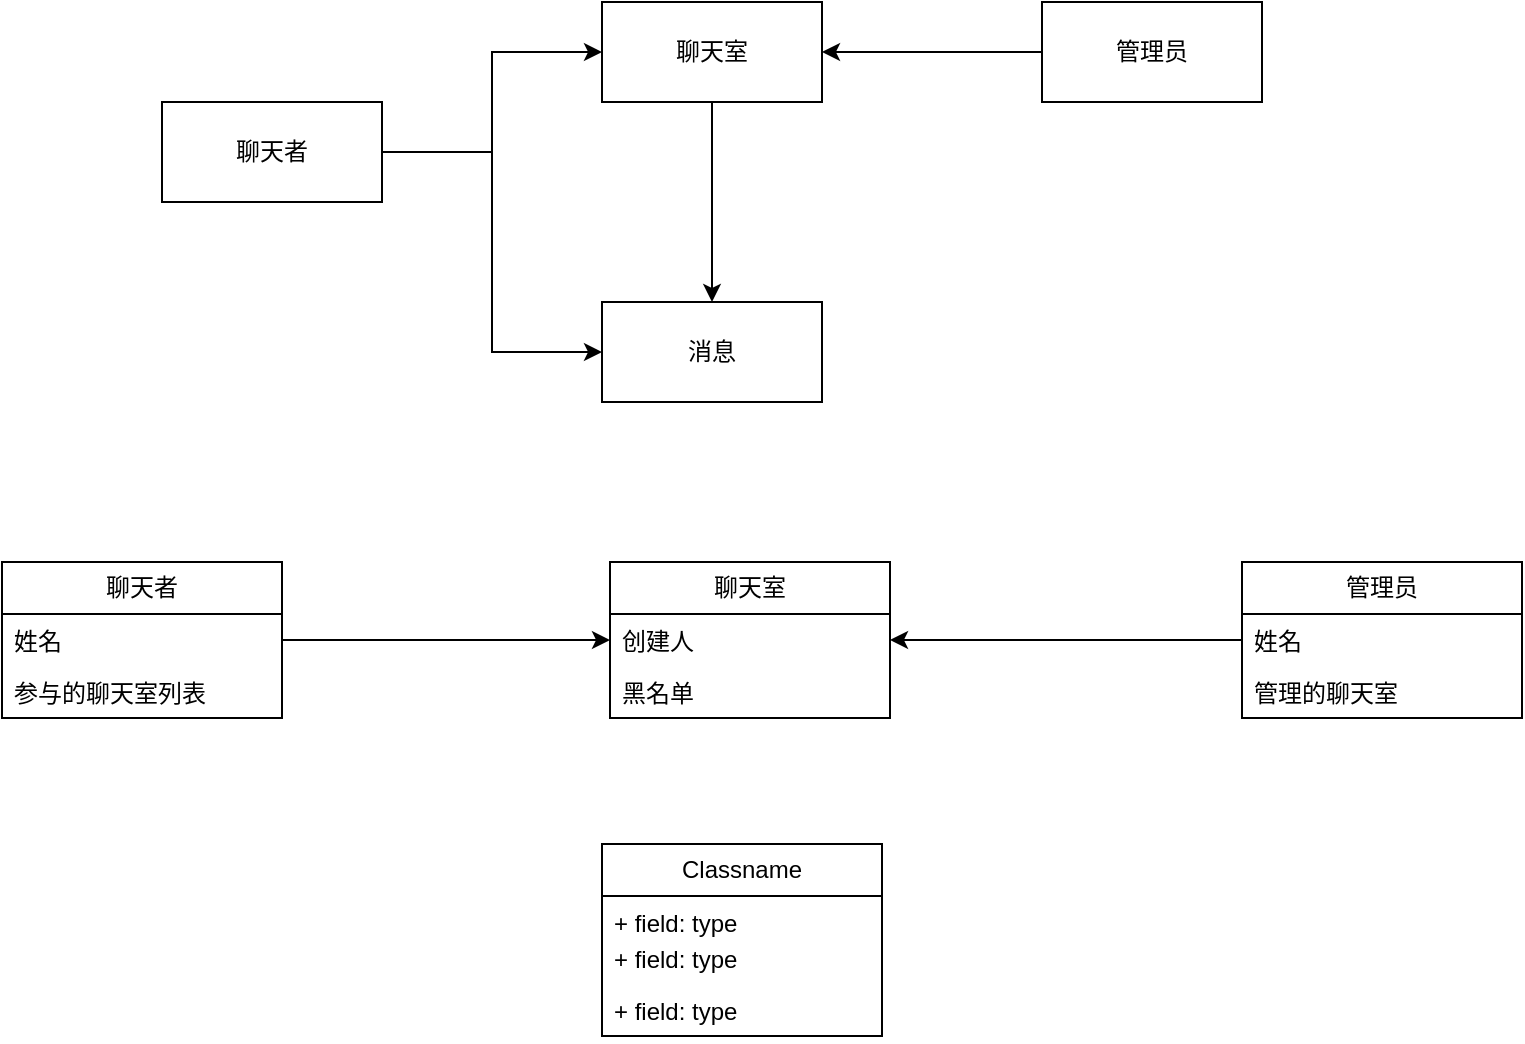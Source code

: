 <mxfile version="26.0.16">
  <diagram name="第 1 页" id="87VuQvJcL0TldmlzwdhA">
    <mxGraphModel dx="901" dy="631" grid="1" gridSize="10" guides="1" tooltips="1" connect="1" arrows="1" fold="1" page="1" pageScale="1" pageWidth="827" pageHeight="1169" math="0" shadow="0">
      <root>
        <mxCell id="0" />
        <mxCell id="1" parent="0" />
        <mxCell id="w6_yl8FeevtU8nksJMqK-15" value="" style="edgeStyle=orthogonalEdgeStyle;rounded=0;orthogonalLoop=1;jettySize=auto;html=1;" edge="1" parent="1" source="w6_yl8FeevtU8nksJMqK-12" target="w6_yl8FeevtU8nksJMqK-13">
          <mxGeometry relative="1" as="geometry" />
        </mxCell>
        <mxCell id="w6_yl8FeevtU8nksJMqK-22" style="edgeStyle=orthogonalEdgeStyle;rounded=0;orthogonalLoop=1;jettySize=auto;html=1;entryX=0;entryY=0.5;entryDx=0;entryDy=0;" edge="1" parent="1" source="w6_yl8FeevtU8nksJMqK-12" target="w6_yl8FeevtU8nksJMqK-21">
          <mxGeometry relative="1" as="geometry" />
        </mxCell>
        <mxCell id="w6_yl8FeevtU8nksJMqK-12" value="聊天者" style="html=1;whiteSpace=wrap;" vertex="1" parent="1">
          <mxGeometry x="120" y="110" width="110" height="50" as="geometry" />
        </mxCell>
        <mxCell id="w6_yl8FeevtU8nksJMqK-23" value="" style="edgeStyle=orthogonalEdgeStyle;rounded=0;orthogonalLoop=1;jettySize=auto;html=1;exitX=0.5;exitY=1;exitDx=0;exitDy=0;entryX=0.5;entryY=0;entryDx=0;entryDy=0;" edge="1" parent="1" source="w6_yl8FeevtU8nksJMqK-13" target="w6_yl8FeevtU8nksJMqK-21">
          <mxGeometry relative="1" as="geometry">
            <mxPoint x="500" y="170" as="sourcePoint" />
            <mxPoint x="340" y="190" as="targetPoint" />
          </mxGeometry>
        </mxCell>
        <mxCell id="w6_yl8FeevtU8nksJMqK-13" value="聊天室" style="html=1;whiteSpace=wrap;" vertex="1" parent="1">
          <mxGeometry x="340" y="60" width="110" height="50" as="geometry" />
        </mxCell>
        <mxCell id="w6_yl8FeevtU8nksJMqK-16" style="edgeStyle=orthogonalEdgeStyle;rounded=0;orthogonalLoop=1;jettySize=auto;html=1;" edge="1" parent="1" source="w6_yl8FeevtU8nksJMqK-14" target="w6_yl8FeevtU8nksJMqK-13">
          <mxGeometry relative="1" as="geometry" />
        </mxCell>
        <mxCell id="w6_yl8FeevtU8nksJMqK-14" value="管理员" style="html=1;whiteSpace=wrap;" vertex="1" parent="1">
          <mxGeometry x="560" y="60" width="110" height="50" as="geometry" />
        </mxCell>
        <mxCell id="w6_yl8FeevtU8nksJMqK-43" style="edgeStyle=orthogonalEdgeStyle;rounded=0;orthogonalLoop=1;jettySize=auto;html=1;entryX=0;entryY=0.5;entryDx=0;entryDy=0;" edge="1" parent="1" source="w6_yl8FeevtU8nksJMqK-17" target="w6_yl8FeevtU8nksJMqK-26">
          <mxGeometry relative="1" as="geometry" />
        </mxCell>
        <mxCell id="w6_yl8FeevtU8nksJMqK-17" value="聊天者" style="swimlane;fontStyle=0;childLayout=stackLayout;horizontal=1;startSize=26;fillColor=none;horizontalStack=0;resizeParent=1;resizeParentMax=0;resizeLast=0;collapsible=1;marginBottom=0;whiteSpace=wrap;html=1;" vertex="1" parent="1">
          <mxGeometry x="40" y="340" width="140" height="78" as="geometry" />
        </mxCell>
        <mxCell id="w6_yl8FeevtU8nksJMqK-18" value="姓名&lt;div&gt;&lt;br&gt;&lt;/div&gt;" style="text;strokeColor=none;fillColor=none;align=left;verticalAlign=top;spacingLeft=4;spacingRight=4;overflow=hidden;rotatable=0;points=[[0,0.5],[1,0.5]];portConstraint=eastwest;whiteSpace=wrap;html=1;" vertex="1" parent="w6_yl8FeevtU8nksJMqK-17">
          <mxGeometry y="26" width="140" height="26" as="geometry" />
        </mxCell>
        <mxCell id="w6_yl8FeevtU8nksJMqK-20" value="参与的聊天室列表" style="text;strokeColor=none;fillColor=none;align=left;verticalAlign=top;spacingLeft=4;spacingRight=4;overflow=hidden;rotatable=0;points=[[0,0.5],[1,0.5]];portConstraint=eastwest;whiteSpace=wrap;html=1;" vertex="1" parent="w6_yl8FeevtU8nksJMqK-17">
          <mxGeometry y="52" width="140" height="26" as="geometry" />
        </mxCell>
        <mxCell id="w6_yl8FeevtU8nksJMqK-21" value="消息" style="html=1;whiteSpace=wrap;" vertex="1" parent="1">
          <mxGeometry x="340" y="210" width="110" height="50" as="geometry" />
        </mxCell>
        <object label="聊天室" 创建时间="" id="w6_yl8FeevtU8nksJMqK-25">
          <mxCell style="swimlane;fontStyle=0;childLayout=stackLayout;horizontal=1;startSize=26;fillColor=none;horizontalStack=0;resizeParent=1;resizeParentMax=0;resizeLast=0;collapsible=1;marginBottom=0;whiteSpace=wrap;html=1;" vertex="1" parent="1">
            <mxGeometry x="344" y="340" width="140" height="78" as="geometry" />
          </mxCell>
        </object>
        <mxCell id="w6_yl8FeevtU8nksJMqK-26" value="创建人" style="text;strokeColor=none;fillColor=none;align=left;verticalAlign=top;spacingLeft=4;spacingRight=4;overflow=hidden;rotatable=0;points=[[0,0.5],[1,0.5]];portConstraint=eastwest;whiteSpace=wrap;html=1;" vertex="1" parent="w6_yl8FeevtU8nksJMqK-25">
          <mxGeometry y="26" width="140" height="26" as="geometry" />
        </mxCell>
        <mxCell id="w6_yl8FeevtU8nksJMqK-28" value="黑名单" style="text;strokeColor=none;fillColor=none;align=left;verticalAlign=top;spacingLeft=4;spacingRight=4;overflow=hidden;rotatable=0;points=[[0,0.5],[1,0.5]];portConstraint=eastwest;whiteSpace=wrap;html=1;" vertex="1" parent="w6_yl8FeevtU8nksJMqK-25">
          <mxGeometry y="52" width="140" height="26" as="geometry" />
        </mxCell>
        <mxCell id="w6_yl8FeevtU8nksJMqK-44" style="edgeStyle=orthogonalEdgeStyle;rounded=0;orthogonalLoop=1;jettySize=auto;html=1;entryX=1;entryY=0.5;entryDx=0;entryDy=0;" edge="1" parent="1" source="w6_yl8FeevtU8nksJMqK-32" target="w6_yl8FeevtU8nksJMqK-26">
          <mxGeometry relative="1" as="geometry" />
        </mxCell>
        <mxCell id="w6_yl8FeevtU8nksJMqK-32" value="管理员" style="swimlane;fontStyle=0;childLayout=stackLayout;horizontal=1;startSize=26;fillColor=none;horizontalStack=0;resizeParent=1;resizeParentMax=0;resizeLast=0;collapsible=1;marginBottom=0;whiteSpace=wrap;html=1;" vertex="1" parent="1">
          <mxGeometry x="660" y="340" width="140" height="78" as="geometry" />
        </mxCell>
        <mxCell id="w6_yl8FeevtU8nksJMqK-33" value="姓名" style="text;strokeColor=none;fillColor=none;align=left;verticalAlign=top;spacingLeft=4;spacingRight=4;overflow=hidden;rotatable=0;points=[[0,0.5],[1,0.5]];portConstraint=eastwest;whiteSpace=wrap;html=1;" vertex="1" parent="w6_yl8FeevtU8nksJMqK-32">
          <mxGeometry y="26" width="140" height="26" as="geometry" />
        </mxCell>
        <mxCell id="w6_yl8FeevtU8nksJMqK-35" value="管理的聊天室" style="text;strokeColor=none;fillColor=none;align=left;verticalAlign=top;spacingLeft=4;spacingRight=4;overflow=hidden;rotatable=0;points=[[0,0.5],[1,0.5]];portConstraint=eastwest;whiteSpace=wrap;html=1;" vertex="1" parent="w6_yl8FeevtU8nksJMqK-32">
          <mxGeometry y="52" width="140" height="26" as="geometry" />
        </mxCell>
        <mxCell id="w6_yl8FeevtU8nksJMqK-46" value="Classname" style="swimlane;fontStyle=0;childLayout=stackLayout;horizontal=1;startSize=26;fillColor=none;horizontalStack=0;resizeParent=1;resizeParentMax=0;resizeLast=0;collapsible=1;marginBottom=0;whiteSpace=wrap;html=1;" vertex="1" parent="1">
          <mxGeometry x="340" y="481" width="140" height="96" as="geometry" />
        </mxCell>
        <mxCell id="w6_yl8FeevtU8nksJMqK-47" value="+ field: type" style="text;strokeColor=none;fillColor=none;align=left;verticalAlign=top;spacingLeft=4;spacingRight=4;overflow=hidden;rotatable=0;points=[[0,0.5],[1,0.5]];portConstraint=eastwest;whiteSpace=wrap;html=1;" vertex="1" parent="w6_yl8FeevtU8nksJMqK-46">
          <mxGeometry y="26" width="140" height="18" as="geometry" />
        </mxCell>
        <mxCell id="w6_yl8FeevtU8nksJMqK-48" value="+ field: type" style="text;strokeColor=none;fillColor=none;align=left;verticalAlign=top;spacingLeft=4;spacingRight=4;overflow=hidden;rotatable=0;points=[[0,0.5],[1,0.5]];portConstraint=eastwest;whiteSpace=wrap;html=1;" vertex="1" parent="w6_yl8FeevtU8nksJMqK-46">
          <mxGeometry y="44" width="140" height="26" as="geometry" />
        </mxCell>
        <mxCell id="w6_yl8FeevtU8nksJMqK-49" value="+ field: type" style="text;strokeColor=none;fillColor=none;align=left;verticalAlign=top;spacingLeft=4;spacingRight=4;overflow=hidden;rotatable=0;points=[[0,0.5],[1,0.5]];portConstraint=eastwest;whiteSpace=wrap;html=1;" vertex="1" parent="w6_yl8FeevtU8nksJMqK-46">
          <mxGeometry y="70" width="140" height="26" as="geometry" />
        </mxCell>
      </root>
    </mxGraphModel>
  </diagram>
</mxfile>
